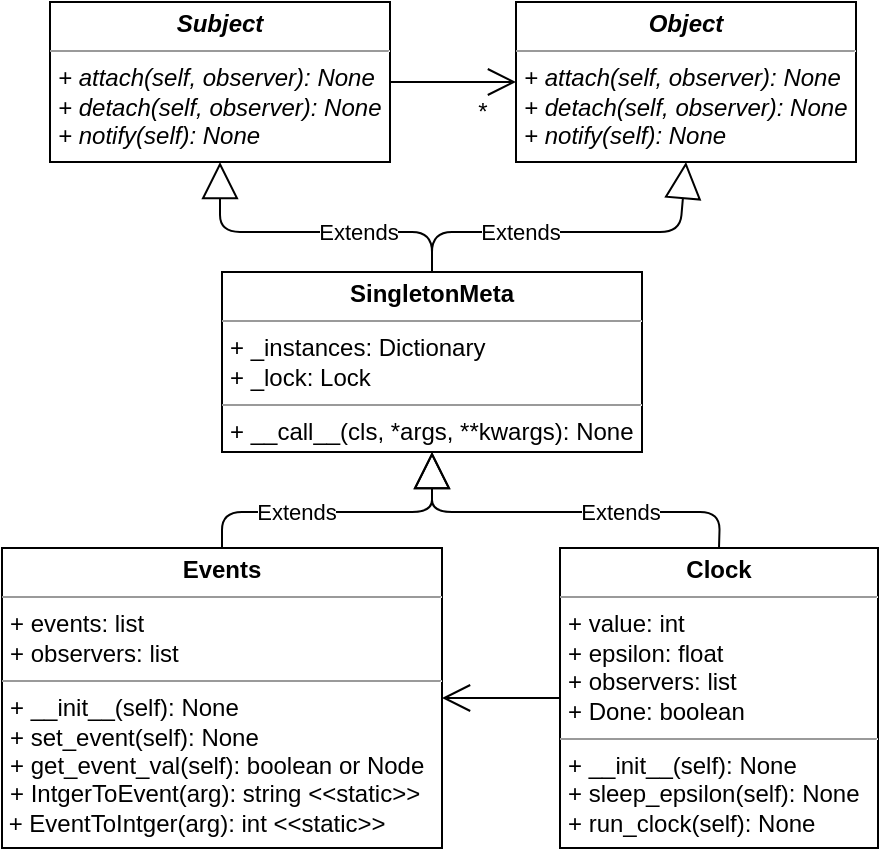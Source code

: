 <mxfile version="15.7.0" type="github" pages="6">
  <diagram id="K_swEukJsjAwK3omEHu7" name="Clock - Event">
    <mxGraphModel dx="782" dy="436" grid="1" gridSize="10" guides="1" tooltips="1" connect="1" arrows="1" fold="1" page="1" pageScale="1" pageWidth="827" pageHeight="1169" math="0" shadow="0">
      <root>
        <mxCell id="0" />
        <mxCell id="1" parent="0" />
        <mxCell id="Hj72ASE7NcC1V6fNZzQE-5" value="&lt;p style=&quot;margin: 0px ; margin-top: 4px ; text-align: center&quot;&gt;&lt;b&gt;&lt;i&gt;Subject&lt;/i&gt;&lt;/b&gt;&lt;/p&gt;&lt;hr size=&quot;1&quot;&gt;&lt;p style=&quot;margin: 0px ; margin-left: 4px&quot;&gt;&lt;/p&gt;&lt;p style=&quot;margin: 0px ; margin-left: 4px&quot;&gt;&lt;i&gt;+ attach(self, observer): None&lt;/i&gt;&lt;/p&gt;&lt;p style=&quot;margin: 0px ; margin-left: 4px&quot;&gt;&lt;i&gt;+ detach(self, observer): None&lt;/i&gt;&lt;i&gt;&lt;br&gt;&lt;/i&gt;&lt;/p&gt;&lt;p style=&quot;margin: 0px ; margin-left: 4px&quot;&gt;&lt;i&gt;+ notify(self): None&lt;/i&gt;&lt;i&gt;&lt;br&gt;&lt;/i&gt;&lt;/p&gt;" style="verticalAlign=top;align=left;overflow=fill;fontSize=12;fontFamily=Helvetica;html=1;" parent="1" vertex="1">
          <mxGeometry x="224" y="120" width="170" height="80" as="geometry" />
        </mxCell>
        <mxCell id="Hj72ASE7NcC1V6fNZzQE-6" value="&lt;p style=&quot;margin: 0px ; margin-top: 4px ; text-align: center&quot;&gt;&lt;b&gt;&lt;i&gt;Object&lt;/i&gt;&lt;/b&gt;&lt;/p&gt;&lt;hr size=&quot;1&quot;&gt;&lt;p style=&quot;margin: 0px ; margin-left: 4px&quot;&gt;&lt;/p&gt;&lt;p style=&quot;margin: 0px ; margin-left: 4px&quot;&gt;&lt;i&gt;+ attach(self, observer): None&lt;/i&gt;&lt;/p&gt;&lt;p style=&quot;margin: 0px ; margin-left: 4px&quot;&gt;&lt;i&gt;+ detach(self, observer): None&lt;/i&gt;&lt;i&gt;&lt;br&gt;&lt;/i&gt;&lt;/p&gt;&lt;p style=&quot;margin: 0px ; margin-left: 4px&quot;&gt;&lt;i&gt;+ notify(self): None&lt;/i&gt;&lt;i&gt;&lt;br&gt;&lt;/i&gt;&lt;/p&gt;" style="verticalAlign=top;align=left;overflow=fill;fontSize=12;fontFamily=Helvetica;html=1;" parent="1" vertex="1">
          <mxGeometry x="457" y="120" width="170" height="80" as="geometry" />
        </mxCell>
        <mxCell id="Hj72ASE7NcC1V6fNZzQE-7" value="&lt;p style=&quot;margin: 0px ; margin-top: 4px ; text-align: center&quot;&gt;&lt;b&gt;SingletonMeta&lt;/b&gt;&lt;/p&gt;&lt;hr size=&quot;1&quot;&gt;&lt;p style=&quot;margin: 0px ; margin-left: 4px&quot;&gt;+ _instances: Dictionary&lt;/p&gt;&lt;p style=&quot;margin: 0px ; margin-left: 4px&quot;&gt;+ _lock: Lock&lt;/p&gt;&lt;hr size=&quot;1&quot;&gt;&lt;p style=&quot;margin: 0px ; margin-left: 4px&quot;&gt;+ __call__(cls, *args, **kwargs): None&lt;/p&gt;" style="verticalAlign=top;align=left;overflow=fill;fontSize=12;fontFamily=Helvetica;html=1;" parent="1" vertex="1">
          <mxGeometry x="310" y="255" width="210" height="90" as="geometry" />
        </mxCell>
        <mxCell id="Hj72ASE7NcC1V6fNZzQE-8" value="Extends" style="endArrow=block;endSize=16;endFill=0;html=1;exitX=0.5;exitY=0;exitDx=0;exitDy=0;entryX=0.5;entryY=1;entryDx=0;entryDy=0;" parent="1" source="Hj72ASE7NcC1V6fNZzQE-7" target="Hj72ASE7NcC1V6fNZzQE-6" edge="1">
          <mxGeometry x="-0.29" width="160" relative="1" as="geometry">
            <mxPoint x="520" y="225" as="sourcePoint" />
            <mxPoint x="680" y="225" as="targetPoint" />
            <Array as="points">
              <mxPoint x="415" y="235" />
              <mxPoint x="539" y="235" />
            </Array>
            <mxPoint as="offset" />
          </mxGeometry>
        </mxCell>
        <mxCell id="Hj72ASE7NcC1V6fNZzQE-9" value="Extends" style="endArrow=block;endSize=16;endFill=0;html=1;exitX=0.5;exitY=0;exitDx=0;exitDy=0;entryX=0.5;entryY=1;entryDx=0;entryDy=0;" parent="1" source="Hj72ASE7NcC1V6fNZzQE-7" target="Hj72ASE7NcC1V6fNZzQE-5" edge="1">
          <mxGeometry x="-0.29" width="160" relative="1" as="geometry">
            <mxPoint x="425" y="265" as="sourcePoint" />
            <mxPoint x="525" y="210" as="targetPoint" />
            <Array as="points">
              <mxPoint x="415" y="235" />
              <mxPoint x="309" y="235" />
            </Array>
            <mxPoint as="offset" />
          </mxGeometry>
        </mxCell>
        <mxCell id="Hj72ASE7NcC1V6fNZzQE-10" value="&lt;p style=&quot;margin: 0px ; margin-top: 4px ; text-align: center&quot;&gt;&lt;b&gt;Clock&lt;/b&gt;&lt;/p&gt;&lt;hr size=&quot;1&quot;&gt;&lt;p style=&quot;margin: 0px ; margin-left: 4px&quot;&gt;+ value: int&lt;/p&gt;&lt;p style=&quot;margin: 0px ; margin-left: 4px&quot;&gt;+ epsilon: float&lt;/p&gt;&lt;p style=&quot;margin: 0px ; margin-left: 4px&quot;&gt;+ observers: list&lt;/p&gt;&lt;p style=&quot;margin: 0px ; margin-left: 4px&quot;&gt;+ Done: boolean&lt;/p&gt;&lt;hr size=&quot;1&quot;&gt;&lt;p style=&quot;margin: 0px ; margin-left: 4px&quot;&gt;+ __init__(self): None&lt;/p&gt;&lt;p style=&quot;margin: 0px ; margin-left: 4px&quot;&gt;+ sleep_epsilon(self): None&lt;/p&gt;&lt;p style=&quot;margin: 0px ; margin-left: 4px&quot;&gt;+ run_clock(self): None&lt;/p&gt;" style="verticalAlign=top;align=left;overflow=fill;fontSize=12;fontFamily=Helvetica;html=1;" parent="1" vertex="1">
          <mxGeometry x="479" y="393" width="159" height="150" as="geometry" />
        </mxCell>
        <mxCell id="Hj72ASE7NcC1V6fNZzQE-11" value="&lt;p style=&quot;margin: 0px ; margin-top: 4px ; text-align: center&quot;&gt;&lt;b&gt;Events&lt;/b&gt;&lt;/p&gt;&lt;hr size=&quot;1&quot;&gt;&lt;p style=&quot;margin: 0px ; margin-left: 4px&quot;&gt;+ events: list&lt;/p&gt;&lt;p style=&quot;margin: 0px ; margin-left: 4px&quot;&gt;+ observers: list&lt;/p&gt;&lt;hr size=&quot;1&quot;&gt;&lt;p style=&quot;margin: 0px ; margin-left: 4px&quot;&gt;+ __init__(self): None&lt;/p&gt;&lt;p style=&quot;margin: 0px ; margin-left: 4px&quot;&gt;+ set_event(self): None&lt;/p&gt;&lt;p style=&quot;margin: 0px ; margin-left: 4px&quot;&gt;+ get_event_val(self): boolean or Node&lt;/p&gt;&lt;p style=&quot;margin: 0px ; margin-left: 4px&quot;&gt;+ IntgerToEvent(arg): string &amp;lt;&amp;lt;static&amp;gt;&amp;gt;&lt;/p&gt;&amp;nbsp;+ Event&lt;span&gt;ToIntger&lt;/span&gt;&lt;span&gt;(arg): int &amp;lt;&amp;lt;static&amp;gt;&amp;gt;&lt;/span&gt;" style="verticalAlign=top;align=left;overflow=fill;fontSize=12;fontFamily=Helvetica;html=1;" parent="1" vertex="1">
          <mxGeometry x="200" y="393" width="220" height="150" as="geometry" />
        </mxCell>
        <mxCell id="Hj72ASE7NcC1V6fNZzQE-12" value="Extends" style="endArrow=block;endSize=16;endFill=0;html=1;exitX=0.5;exitY=0;exitDx=0;exitDy=0;entryX=0.5;entryY=1;entryDx=0;entryDy=0;" parent="1" source="Hj72ASE7NcC1V6fNZzQE-11" target="Hj72ASE7NcC1V6fNZzQE-7" edge="1">
          <mxGeometry x="-0.29" width="160" relative="1" as="geometry">
            <mxPoint x="425" y="265" as="sourcePoint" />
            <mxPoint x="319" y="210" as="targetPoint" />
            <Array as="points">
              <mxPoint x="310" y="375" />
              <mxPoint x="415" y="375" />
            </Array>
            <mxPoint as="offset" />
          </mxGeometry>
        </mxCell>
        <mxCell id="Hj72ASE7NcC1V6fNZzQE-13" value="Extends" style="endArrow=block;endSize=16;endFill=0;html=1;exitX=0.5;exitY=0;exitDx=0;exitDy=0;" parent="1" source="Hj72ASE7NcC1V6fNZzQE-10" edge="1">
          <mxGeometry x="-0.29" width="160" relative="1" as="geometry">
            <mxPoint x="315" y="403" as="sourcePoint" />
            <mxPoint x="415" y="345" as="targetPoint" />
            <Array as="points">
              <mxPoint x="559" y="375" />
              <mxPoint x="415" y="375" />
            </Array>
            <mxPoint as="offset" />
          </mxGeometry>
        </mxCell>
        <mxCell id="Hj72ASE7NcC1V6fNZzQE-14" value="" style="endArrow=open;endFill=1;endSize=12;html=1;exitX=1;exitY=0.5;exitDx=0;exitDy=0;entryX=0;entryY=0.5;entryDx=0;entryDy=0;" parent="1" source="Hj72ASE7NcC1V6fNZzQE-5" target="Hj72ASE7NcC1V6fNZzQE-6" edge="1">
          <mxGeometry width="160" relative="1" as="geometry">
            <mxPoint x="520" y="205" as="sourcePoint" />
            <mxPoint x="440" y="160" as="targetPoint" />
          </mxGeometry>
        </mxCell>
        <mxCell id="Hj72ASE7NcC1V6fNZzQE-15" value="*" style="text;html=1;align=center;verticalAlign=middle;resizable=0;points=[];autosize=1;strokeColor=none;" parent="1" vertex="1">
          <mxGeometry x="430" y="165" width="20" height="20" as="geometry" />
        </mxCell>
        <mxCell id="Hj72ASE7NcC1V6fNZzQE-17" value="" style="endArrow=open;endFill=1;endSize=12;html=1;exitX=0;exitY=0.5;exitDx=0;exitDy=0;entryX=1;entryY=0.5;entryDx=0;entryDy=0;" parent="1" source="Hj72ASE7NcC1V6fNZzQE-10" target="Hj72ASE7NcC1V6fNZzQE-11" edge="1">
          <mxGeometry width="160" relative="1" as="geometry">
            <mxPoint x="404" y="170" as="sourcePoint" />
            <mxPoint x="467" y="170" as="targetPoint" />
          </mxGeometry>
        </mxCell>
      </root>
    </mxGraphModel>
  </diagram>
  <diagram id="lHy47dMtSAU8z_r7q4y6" name="Clock-sim-cont-state">
    <mxGraphModel dx="1422" dy="762" grid="1" gridSize="10" guides="1" tooltips="1" connect="1" arrows="1" fold="1" page="1" pageScale="1" pageWidth="827" pageHeight="1169" math="0" shadow="0">
      <root>
        <mxCell id="OsJ-OFn6tzz7dRw8oj8K-0" />
        <mxCell id="OsJ-OFn6tzz7dRw8oj8K-1" parent="OsJ-OFn6tzz7dRw8oj8K-0" />
        <mxCell id="OsJ-OFn6tzz7dRw8oj8K-2" value="&lt;p style=&quot;margin: 0px ; margin-top: 4px ; text-align: center&quot;&gt;&lt;b&gt;&lt;i&gt;Subject&lt;/i&gt;&lt;/b&gt;&lt;/p&gt;&lt;hr size=&quot;1&quot;&gt;&lt;p style=&quot;margin: 0px ; margin-left: 4px&quot;&gt;&lt;/p&gt;&lt;p style=&quot;margin: 0px ; margin-left: 4px&quot;&gt;&lt;i&gt;+ attach(self, observer): None&lt;/i&gt;&lt;/p&gt;&lt;p style=&quot;margin: 0px ; margin-left: 4px&quot;&gt;&lt;i&gt;+ detach(self, observer): None&lt;/i&gt;&lt;i&gt;&lt;br&gt;&lt;/i&gt;&lt;/p&gt;&lt;p style=&quot;margin: 0px ; margin-left: 4px&quot;&gt;&lt;i&gt;+ notify(self): None&lt;/i&gt;&lt;i&gt;&lt;br&gt;&lt;/i&gt;&lt;/p&gt;" style="verticalAlign=top;align=left;overflow=fill;fontSize=12;fontFamily=Helvetica;html=1;" parent="OsJ-OFn6tzz7dRw8oj8K-1" vertex="1">
          <mxGeometry x="40" y="40" width="170" height="80" as="geometry" />
        </mxCell>
        <mxCell id="OsJ-OFn6tzz7dRw8oj8K-3" value="&lt;p style=&quot;margin: 0px ; margin-top: 4px ; text-align: center&quot;&gt;&lt;b&gt;&lt;i&gt;Object&lt;/i&gt;&lt;/b&gt;&lt;/p&gt;&lt;hr size=&quot;1&quot;&gt;&lt;p style=&quot;margin: 0px ; margin-left: 4px&quot;&gt;&lt;/p&gt;&lt;p style=&quot;margin: 0px ; margin-left: 4px&quot;&gt;&lt;i&gt;+ attach(self, observer): None&lt;/i&gt;&lt;/p&gt;&lt;p style=&quot;margin: 0px ; margin-left: 4px&quot;&gt;&lt;i&gt;+ detach(self, observer): None&lt;/i&gt;&lt;i&gt;&lt;br&gt;&lt;/i&gt;&lt;/p&gt;&lt;p style=&quot;margin: 0px ; margin-left: 4px&quot;&gt;&lt;i&gt;+ notify(self): None&lt;/i&gt;&lt;i&gt;&lt;br&gt;&lt;/i&gt;&lt;/p&gt;" style="verticalAlign=top;align=left;overflow=fill;fontSize=12;fontFamily=Helvetica;html=1;" parent="OsJ-OFn6tzz7dRw8oj8K-1" vertex="1">
          <mxGeometry x="455" y="40" width="170" height="80" as="geometry" />
        </mxCell>
        <mxCell id="OsJ-OFn6tzz7dRw8oj8K-4" value="&lt;p style=&quot;margin: 0px ; margin-top: 4px ; text-align: center&quot;&gt;&lt;b&gt;SingletonMeta&lt;/b&gt;&lt;/p&gt;&lt;hr size=&quot;1&quot;&gt;&lt;p style=&quot;margin: 0px ; margin-left: 4px&quot;&gt;+ _instances: Dictionary&lt;/p&gt;&lt;p style=&quot;margin: 0px ; margin-left: 4px&quot;&gt;+ _lock: Lock&lt;/p&gt;&lt;hr size=&quot;1&quot;&gt;&lt;p style=&quot;margin: 0px ; margin-left: 4px&quot;&gt;+ __call__(cls, *args, **kwargs): None&lt;/p&gt;" style="verticalAlign=top;align=left;overflow=fill;fontSize=12;fontFamily=Helvetica;html=1;" parent="OsJ-OFn6tzz7dRw8oj8K-1" vertex="1">
          <mxGeometry x="40" y="180" width="210" height="90" as="geometry" />
        </mxCell>
        <mxCell id="OsJ-OFn6tzz7dRw8oj8K-5" value="Extends" style="endArrow=block;endSize=16;endFill=0;html=1;exitX=0.5;exitY=0;exitDx=0;exitDy=0;entryX=0;entryY=1;entryDx=0;entryDy=0;" parent="OsJ-OFn6tzz7dRw8oj8K-1" source="OsJ-OFn6tzz7dRw8oj8K-4" target="OsJ-OFn6tzz7dRw8oj8K-3" edge="1">
          <mxGeometry x="-0.29" width="160" relative="1" as="geometry">
            <mxPoint x="336" y="145" as="sourcePoint" />
            <mxPoint x="496" y="145" as="targetPoint" />
            <Array as="points">
              <mxPoint x="145" y="155" />
              <mxPoint x="455" y="155" />
            </Array>
            <mxPoint as="offset" />
          </mxGeometry>
        </mxCell>
        <mxCell id="OsJ-OFn6tzz7dRw8oj8K-6" value="Extends" style="endArrow=block;endSize=16;endFill=0;html=1;exitX=0.5;exitY=0;exitDx=0;exitDy=0;entryX=0.5;entryY=1;entryDx=0;entryDy=0;" parent="OsJ-OFn6tzz7dRw8oj8K-1" source="OsJ-OFn6tzz7dRw8oj8K-4" target="OsJ-OFn6tzz7dRw8oj8K-2" edge="1">
          <mxGeometry x="-0.29" width="160" relative="1" as="geometry">
            <mxPoint x="241" y="185" as="sourcePoint" />
            <mxPoint x="341" y="130" as="targetPoint" />
            <Array as="points">
              <mxPoint x="145" y="155" />
              <mxPoint x="125" y="155" />
            </Array>
            <mxPoint as="offset" />
          </mxGeometry>
        </mxCell>
        <mxCell id="OsJ-OFn6tzz7dRw8oj8K-7" value="&lt;p style=&quot;margin: 0px ; margin-top: 4px ; text-align: center&quot;&gt;&lt;b&gt;Clock&lt;/b&gt;&lt;/p&gt;&lt;hr size=&quot;1&quot;&gt;&lt;p style=&quot;margin: 0px ; margin-left: 4px&quot;&gt;+ value: int&lt;/p&gt;&lt;p style=&quot;margin: 0px ; margin-left: 4px&quot;&gt;+ epsilon: float&lt;/p&gt;&lt;p style=&quot;margin: 0px ; margin-left: 4px&quot;&gt;+ observers: list&lt;/p&gt;&lt;p style=&quot;margin: 0px ; margin-left: 4px&quot;&gt;+ Done: boolean&lt;/p&gt;&lt;hr size=&quot;1&quot;&gt;&lt;p style=&quot;margin: 0px ; margin-left: 4px&quot;&gt;+ __init__(self): None&lt;/p&gt;&lt;p style=&quot;margin: 0px ; margin-left: 4px&quot;&gt;+ sleep_epsilon(self): None&lt;/p&gt;&lt;p style=&quot;margin: 0px ; margin-left: 4px&quot;&gt;+ run_clock(self): None&lt;/p&gt;" style="verticalAlign=top;align=left;overflow=fill;fontSize=12;fontFamily=Helvetica;html=1;" parent="OsJ-OFn6tzz7dRw8oj8K-1" vertex="1">
          <mxGeometry x="65.5" y="350" width="159" height="150" as="geometry" />
        </mxCell>
        <mxCell id="OsJ-OFn6tzz7dRw8oj8K-9" value="Extends" style="endArrow=block;endSize=16;endFill=0;html=1;exitX=0.5;exitY=0;exitDx=0;exitDy=0;" parent="OsJ-OFn6tzz7dRw8oj8K-1" source="OsJ-OFn6tzz7dRw8oj8K-7" edge="1">
          <mxGeometry x="-0.29" width="160" relative="1" as="geometry">
            <mxPoint x="45" y="328" as="sourcePoint" />
            <mxPoint x="145" y="270" as="targetPoint" />
            <Array as="points">
              <mxPoint x="145" y="300" />
            </Array>
            <mxPoint as="offset" />
          </mxGeometry>
        </mxCell>
        <mxCell id="OsJ-OFn6tzz7dRw8oj8K-10" value="" style="endArrow=open;endFill=1;endSize=12;html=1;exitX=1;exitY=0.5;exitDx=0;exitDy=0;entryX=0;entryY=0.5;entryDx=0;entryDy=0;" parent="OsJ-OFn6tzz7dRw8oj8K-1" source="OsJ-OFn6tzz7dRw8oj8K-2" target="OsJ-OFn6tzz7dRw8oj8K-3" edge="1">
          <mxGeometry width="160" relative="1" as="geometry">
            <mxPoint x="336" y="125" as="sourcePoint" />
            <mxPoint x="256" y="80" as="targetPoint" />
          </mxGeometry>
        </mxCell>
        <mxCell id="OsJ-OFn6tzz7dRw8oj8K-11" value="*" style="text;html=1;align=center;verticalAlign=middle;resizable=0;points=[];autosize=1;strokeColor=none;" parent="OsJ-OFn6tzz7dRw8oj8K-1" vertex="1">
          <mxGeometry x="414" y="85" width="20" height="20" as="geometry" />
        </mxCell>
        <mxCell id="OsJ-OFn6tzz7dRw8oj8K-13" value="&lt;p style=&quot;margin: 0px ; margin-top: 4px ; text-align: center&quot;&gt;&lt;b&gt;Controller&lt;/b&gt;&lt;/p&gt;&lt;hr size=&quot;1&quot;&gt;&lt;p style=&quot;margin: 0px ; margin-left: 4px&quot;&gt;+ stn_graph: Graph&lt;/p&gt;&lt;p style=&quot;margin: 0px ; margin-left: 4px&quot;&gt;+ config: config_file&lt;/p&gt;&lt;p style=&quot;margin: 0px ; margin-left: 4px&quot;&gt;+ heap: list&lt;/p&gt;&lt;p style=&quot;margin: 0px ; margin-left: 4px&quot;&gt;+ curr_node: hy_Node&lt;/p&gt;&lt;p style=&quot;margin: 0px ; margin-left: 4px&quot;&gt;+ observers: list&lt;br&gt;&lt;/p&gt;&lt;p style=&quot;margin: 0px ; margin-left: 4px&quot;&gt;&lt;br&gt;&lt;/p&gt;&lt;hr size=&quot;1&quot;&gt;&lt;p style=&quot;margin: 0px 0px 0px 4px&quot;&gt;+ __init__(self): None&lt;br&gt;&lt;/p&gt;&lt;p style=&quot;margin: 0px 0px 0px 4px&quot;&gt;+ SetNodeRunTime(self, skew): None&lt;/p&gt;&lt;p style=&quot;margin: 0px 0px 0px 4px&quot;&gt;+ update(self, subject): None&lt;/p&gt;" style="verticalAlign=top;align=left;overflow=fill;fontSize=12;fontFamily=Helvetica;html=1;" parent="OsJ-OFn6tzz7dRw8oj8K-1" vertex="1">
          <mxGeometry x="620" y="320" width="207" height="180" as="geometry" />
        </mxCell>
        <mxCell id="OsJ-OFn6tzz7dRw8oj8K-14" value="&lt;p style=&quot;margin: 0px ; margin-top: 4px ; text-align: center&quot;&gt;&lt;b&gt;Simulator&lt;/b&gt;&lt;/p&gt;&lt;hr size=&quot;1&quot;&gt;&lt;p style=&quot;margin: 0px ; margin-left: 4px&quot;&gt;+ field: Type&lt;/p&gt;&lt;hr size=&quot;1&quot;&gt;&lt;p style=&quot;margin: 0px 0px 0px 4px&quot;&gt;+ __init__(self): None&lt;br&gt;&lt;/p&gt;&lt;p style=&quot;margin: 0px 0px 0px 4px&quot;&gt;+ update(self, subject): None&lt;/p&gt;" style="verticalAlign=top;align=left;overflow=fill;fontSize=12;fontFamily=Helvetica;html=1;" parent="OsJ-OFn6tzz7dRw8oj8K-1" vertex="1">
          <mxGeometry x="453" y="320" width="160" height="90" as="geometry" />
        </mxCell>
        <mxCell id="OsJ-OFn6tzz7dRw8oj8K-15" value="&lt;p style=&quot;margin: 0px ; margin-top: 4px ; text-align: center&quot;&gt;&lt;b&gt;State&lt;/b&gt;&lt;/p&gt;&lt;hr size=&quot;1&quot;&gt;&lt;p style=&quot;margin: 0px ; margin-left: 4px&quot;&gt;+ heap: list&lt;/p&gt;&lt;p style=&quot;margin: 0px ; margin-left: 4px&quot;&gt;+ finished_node: hy_Node&amp;nbsp;&lt;/p&gt;&lt;hr size=&quot;1&quot;&gt;&lt;p style=&quot;margin: 0px ; margin-left: 4px&quot;&gt;+ __init__(self): None&lt;br&gt;&lt;/p&gt;&lt;p style=&quot;margin: 0px ; margin-left: 4px&quot;&gt;+ update(self, subject): None&lt;/p&gt;" style="verticalAlign=top;align=left;overflow=fill;fontSize=12;fontFamily=Helvetica;html=1;" parent="OsJ-OFn6tzz7dRw8oj8K-1" vertex="1">
          <mxGeometry x="263" y="320" width="160" height="100" as="geometry" />
        </mxCell>
        <mxCell id="gPy8BwzdPukFoB9yB9sR-0" value="Extends" style="endArrow=block;endSize=16;endFill=0;html=1;entryX=0.5;entryY=1;entryDx=0;entryDy=0;" parent="OsJ-OFn6tzz7dRw8oj8K-1" target="OsJ-OFn6tzz7dRw8oj8K-3" edge="1">
          <mxGeometry x="-0.48" width="160" relative="1" as="geometry">
            <mxPoint x="540" y="320" as="sourcePoint" />
            <mxPoint x="490" y="260" as="targetPoint" />
            <Array as="points">
              <mxPoint x="540" y="240" />
            </Array>
            <mxPoint as="offset" />
          </mxGeometry>
        </mxCell>
        <mxCell id="gPy8BwzdPukFoB9yB9sR-1" value="Extends" style="endArrow=block;endSize=16;endFill=0;html=1;entryX=0.5;entryY=1;entryDx=0;entryDy=0;exitX=0.5;exitY=0;exitDx=0;exitDy=0;" parent="OsJ-OFn6tzz7dRw8oj8K-1" source="OsJ-OFn6tzz7dRw8oj8K-13" edge="1">
          <mxGeometry width="160" relative="1" as="geometry">
            <mxPoint x="540.28" y="323.7" as="sourcePoint" />
            <mxPoint x="540" y="121" as="targetPoint" />
            <Array as="points">
              <mxPoint x="724" y="241" />
              <mxPoint x="540" y="241" />
            </Array>
          </mxGeometry>
        </mxCell>
        <mxCell id="gPy8BwzdPukFoB9yB9sR-2" value="Extends" style="endArrow=block;endSize=16;endFill=0;html=1;entryX=0.5;entryY=1;entryDx=0;entryDy=0;" parent="OsJ-OFn6tzz7dRw8oj8K-1" edge="1">
          <mxGeometry x="-0.48" width="160" relative="1" as="geometry">
            <mxPoint x="350" y="320" as="sourcePoint" />
            <mxPoint x="540" y="121" as="targetPoint" />
            <Array as="points">
              <mxPoint x="350" y="241" />
              <mxPoint x="540" y="241" />
            </Array>
            <mxPoint as="offset" />
          </mxGeometry>
        </mxCell>
        <mxCell id="gPy8BwzdPukFoB9yB9sR-6" value="" style="endArrow=open;endFill=1;endSize=12;html=1;exitX=0;exitY=1;exitDx=0;exitDy=0;entryX=1;entryY=0.75;entryDx=0;entryDy=0;" parent="OsJ-OFn6tzz7dRw8oj8K-1" source="OsJ-OFn6tzz7dRw8oj8K-14" target="OsJ-OFn6tzz7dRw8oj8K-7" edge="1">
          <mxGeometry width="160" relative="1" as="geometry">
            <mxPoint x="330" y="360" as="sourcePoint" />
            <mxPoint x="490" y="360" as="targetPoint" />
            <Array as="points">
              <mxPoint x="453" y="463" />
            </Array>
          </mxGeometry>
        </mxCell>
        <mxCell id="2-uDreZIkK2m3_WDozEx-0" value="" style="endArrow=open;endFill=1;endSize=12;html=1;exitX=0;exitY=1;exitDx=0;exitDy=0;entryX=0.984;entryY=0.46;entryDx=0;entryDy=0;entryPerimeter=0;" parent="OsJ-OFn6tzz7dRw8oj8K-1" source="OsJ-OFn6tzz7dRw8oj8K-15" target="OsJ-OFn6tzz7dRw8oj8K-7" edge="1">
          <mxGeometry width="160" relative="1" as="geometry">
            <mxPoint x="330" y="390" as="sourcePoint" />
            <mxPoint x="490" y="390" as="targetPoint" />
          </mxGeometry>
        </mxCell>
        <mxCell id="2-uDreZIkK2m3_WDozEx-1" value="" style="endArrow=open;endFill=1;endSize=12;html=1;exitX=0;exitY=1;exitDx=0;exitDy=0;entryX=1;entryY=1;entryDx=0;entryDy=0;" parent="OsJ-OFn6tzz7dRw8oj8K-1" source="OsJ-OFn6tzz7dRw8oj8K-13" target="OsJ-OFn6tzz7dRw8oj8K-7" edge="1">
          <mxGeometry width="160" relative="1" as="geometry">
            <mxPoint x="330" y="390" as="sourcePoint" />
            <mxPoint x="490" y="390" as="targetPoint" />
          </mxGeometry>
        </mxCell>
      </root>
    </mxGraphModel>
  </diagram>
  <diagram id="1qxEvWifhf78K-OteN9u" name="Controller - Interrupt">
    <mxGraphModel dx="1422" dy="762" grid="1" gridSize="10" guides="1" tooltips="1" connect="1" arrows="1" fold="1" page="1" pageScale="1" pageWidth="827" pageHeight="1169" math="0" shadow="0">
      <root>
        <mxCell id="Vr8NxhxPtWEiRM1rBVhR-0" />
        <mxCell id="Vr8NxhxPtWEiRM1rBVhR-1" parent="Vr8NxhxPtWEiRM1rBVhR-0" />
        <mxCell id="uQ0rgePmNMFStqGCxkT9-0" value="&lt;p style=&quot;margin: 0px ; margin-top: 4px ; text-align: center&quot;&gt;&lt;b&gt;Controller&lt;/b&gt;&lt;/p&gt;&lt;hr size=&quot;1&quot;&gt;&lt;p style=&quot;margin: 0px 0px 0px 4px&quot;&gt;+ stn_graph: Graph&lt;/p&gt;&lt;p style=&quot;margin: 0px 0px 0px 4px&quot;&gt;+ config: config_file&lt;/p&gt;&lt;p style=&quot;margin: 0px 0px 0px 4px&quot;&gt;+ heap: list&lt;/p&gt;&lt;p style=&quot;margin: 0px 0px 0px 4px&quot;&gt;+ curr_node: hy_Node&lt;/p&gt;&lt;p style=&quot;margin: 0px 0px 0px 4px&quot;&gt;+ observers: list&lt;/p&gt;&lt;hr size=&quot;1&quot;&gt;&lt;p style=&quot;margin: 0px 0px 0px 4px&quot;&gt;+ __init__(self): None&lt;br&gt;&lt;/p&gt;&lt;p style=&quot;margin: 0px 0px 0px 4px&quot;&gt;+ SetNodeRunTime(self, skew): None&lt;/p&gt;&lt;p style=&quot;margin: 0px 0px 0px 4px&quot;&gt;+ update(self, subject): None&lt;/p&gt;" style="verticalAlign=top;align=left;overflow=fill;fontSize=12;fontFamily=Helvetica;html=1;" parent="Vr8NxhxPtWEiRM1rBVhR-1" vertex="1">
          <mxGeometry x="45" y="390" width="215" height="160" as="geometry" />
        </mxCell>
        <mxCell id="0OtexTiT66HJJ8eRvsj0-0" value="&lt;p style=&quot;margin: 0px ; margin-top: 4px ; text-align: center&quot;&gt;&lt;b&gt;&lt;i&gt;Subject&lt;/i&gt;&lt;/b&gt;&lt;/p&gt;&lt;hr size=&quot;1&quot;&gt;&lt;p style=&quot;margin: 0px ; margin-left: 4px&quot;&gt;&lt;/p&gt;&lt;p style=&quot;margin: 0px ; margin-left: 4px&quot;&gt;&lt;i&gt;+ attach(self, observer): None&lt;/i&gt;&lt;/p&gt;&lt;p style=&quot;margin: 0px ; margin-left: 4px&quot;&gt;&lt;i&gt;+ detach(self, observer): None&lt;/i&gt;&lt;i&gt;&lt;br&gt;&lt;/i&gt;&lt;/p&gt;&lt;p style=&quot;margin: 0px ; margin-left: 4px&quot;&gt;&lt;i&gt;+ notify(self): None&lt;/i&gt;&lt;i&gt;&lt;br&gt;&lt;/i&gt;&lt;/p&gt;" style="verticalAlign=top;align=left;overflow=fill;fontSize=12;fontFamily=Helvetica;html=1;" parent="Vr8NxhxPtWEiRM1rBVhR-1" vertex="1">
          <mxGeometry x="40" y="230" width="170" height="80" as="geometry" />
        </mxCell>
        <mxCell id="pknwTx1fkkb6FOjqUyQJ-0" value="&lt;p style=&quot;margin: 0px ; margin-top: 4px ; text-align: center&quot;&gt;&lt;b&gt;&lt;i&gt;Object&lt;/i&gt;&lt;/b&gt;&lt;/p&gt;&lt;hr size=&quot;1&quot;&gt;&lt;p style=&quot;margin: 0px ; margin-left: 4px&quot;&gt;&lt;/p&gt;&lt;p style=&quot;margin: 0px ; margin-left: 4px&quot;&gt;&lt;i&gt;+ attach(self, observer): None&lt;/i&gt;&lt;/p&gt;&lt;p style=&quot;margin: 0px ; margin-left: 4px&quot;&gt;&lt;i&gt;+ detach(self, observer): None&lt;/i&gt;&lt;i&gt;&lt;br&gt;&lt;/i&gt;&lt;/p&gt;&lt;p style=&quot;margin: 0px ; margin-left: 4px&quot;&gt;&lt;i&gt;+ notify(self): None&lt;/i&gt;&lt;i&gt;&lt;br&gt;&lt;/i&gt;&lt;/p&gt;" style="verticalAlign=top;align=left;overflow=fill;fontSize=12;fontFamily=Helvetica;html=1;" parent="Vr8NxhxPtWEiRM1rBVhR-1" vertex="1">
          <mxGeometry x="400" y="230" width="170" height="80" as="geometry" />
        </mxCell>
        <mxCell id="pknwTx1fkkb6FOjqUyQJ-1" value="&lt;p style=&quot;margin: 0px ; margin-top: 4px ; text-align: center&quot;&gt;&lt;b&gt;Interrupt&lt;/b&gt;&lt;/p&gt;&lt;hr size=&quot;1&quot;&gt;&lt;p style=&quot;margin: 0px ; margin-left: 4px&quot;&gt;+ action_count: int&lt;/p&gt;&lt;p style=&quot;margin: 0px ; margin-left: 4px&quot;&gt;+ duration: float&lt;/p&gt;&lt;hr size=&quot;1&quot;&gt;&lt;p style=&quot;margin: 0px ; margin-left: 4px&quot;&gt;+ update(self, subject): None&lt;/p&gt;&lt;p style=&quot;margin: 0px ; margin-left: 4px&quot;&gt;+ shuffle(self): None&lt;/p&gt;" style="verticalAlign=top;align=left;overflow=fill;fontSize=12;fontFamily=Helvetica;html=1;" parent="Vr8NxhxPtWEiRM1rBVhR-1" vertex="1">
          <mxGeometry x="409" y="390" width="160" height="110" as="geometry" />
        </mxCell>
        <mxCell id="JIHQ7J97lS70eMPpZAgw-0" value="" style="endArrow=open;endFill=1;endSize=12;html=1;exitX=1;exitY=0.5;exitDx=0;exitDy=0;entryX=0;entryY=0.5;entryDx=0;entryDy=0;" parent="Vr8NxhxPtWEiRM1rBVhR-1" source="0OtexTiT66HJJ8eRvsj0-0" target="pknwTx1fkkb6FOjqUyQJ-0" edge="1">
          <mxGeometry width="160" relative="1" as="geometry">
            <mxPoint x="290" y="580" as="sourcePoint" />
            <mxPoint x="450" y="580" as="targetPoint" />
          </mxGeometry>
        </mxCell>
        <mxCell id="RlRpK0lSdsdL4-ZUj0x3-0" value="*" style="text;html=1;align=center;verticalAlign=middle;resizable=0;points=[];autosize=1;strokeColor=none;" parent="Vr8NxhxPtWEiRM1rBVhR-1" vertex="1">
          <mxGeometry x="364" y="280" width="20" height="20" as="geometry" />
        </mxCell>
        <mxCell id="Oond1WBT-9b7BXtX2iKc-0" value="Extends" style="endArrow=block;endSize=16;endFill=0;html=1;exitX=0.377;exitY=-0.016;exitDx=0;exitDy=0;entryX=0.5;entryY=1;entryDx=0;entryDy=0;exitPerimeter=0;" parent="Vr8NxhxPtWEiRM1rBVhR-1" source="uQ0rgePmNMFStqGCxkT9-0" target="0OtexTiT66HJJ8eRvsj0-0" edge="1">
          <mxGeometry x="-0.037" y="6" width="160" relative="1" as="geometry">
            <mxPoint x="290" y="580" as="sourcePoint" />
            <mxPoint x="450" y="580" as="targetPoint" />
            <mxPoint as="offset" />
          </mxGeometry>
        </mxCell>
        <mxCell id="Oond1WBT-9b7BXtX2iKc-2" value="Extends" style="endArrow=block;endSize=16;endFill=0;html=1;exitX=0.5;exitY=0;exitDx=0;exitDy=0;" parent="Vr8NxhxPtWEiRM1rBVhR-1" source="pknwTx1fkkb6FOjqUyQJ-1" edge="1">
          <mxGeometry width="160" relative="1" as="geometry">
            <mxPoint x="290" y="580" as="sourcePoint" />
            <mxPoint x="490" y="310" as="targetPoint" />
          </mxGeometry>
        </mxCell>
        <mxCell id="KzKGKfliMjPW-o-aRsOP-0" value="" style="endArrow=open;endFill=1;endSize=12;html=1;entryX=1;entryY=0.313;entryDx=0;entryDy=0;entryPerimeter=0;" parent="Vr8NxhxPtWEiRM1rBVhR-1" target="uQ0rgePmNMFStqGCxkT9-0" edge="1">
          <mxGeometry width="160" relative="1" as="geometry">
            <mxPoint x="409" y="440" as="sourcePoint" />
            <mxPoint x="280" y="440" as="targetPoint" />
          </mxGeometry>
        </mxCell>
        <mxCell id="jjleBKYByR4aCGLG3twX-0" value="&lt;p style=&quot;margin: 0px ; margin-top: 4px ; text-align: center&quot;&gt;&lt;b&gt;Clock&lt;/b&gt;&lt;/p&gt;&lt;hr size=&quot;1&quot;&gt;&lt;p style=&quot;margin: 0px ; margin-left: 4px&quot;&gt;+ value: int&lt;/p&gt;&lt;p style=&quot;margin: 0px ; margin-left: 4px&quot;&gt;+ epsilon: float&lt;/p&gt;&lt;p style=&quot;margin: 0px ; margin-left: 4px&quot;&gt;+ observers: list&lt;/p&gt;&lt;p style=&quot;margin: 0px ; margin-left: 4px&quot;&gt;+ Done: boolean&lt;/p&gt;&lt;hr size=&quot;1&quot;&gt;&lt;p style=&quot;margin: 0px ; margin-left: 4px&quot;&gt;+ __init__(self): None&lt;/p&gt;&lt;p style=&quot;margin: 0px ; margin-left: 4px&quot;&gt;+ sleep_epsilon(self): None&lt;/p&gt;&lt;p style=&quot;margin: 0px ; margin-left: 4px&quot;&gt;+ run_clock(self): None&lt;/p&gt;" style="verticalAlign=top;align=left;overflow=fill;fontSize=12;fontFamily=Helvetica;html=1;" parent="Vr8NxhxPtWEiRM1rBVhR-1" vertex="1">
          <mxGeometry x="659" y="20" width="159" height="150" as="geometry" />
        </mxCell>
        <mxCell id="jjleBKYByR4aCGLG3twX-1" value="&lt;p style=&quot;margin: 0px ; margin-top: 4px ; text-align: center&quot;&gt;&lt;b&gt;Events&lt;/b&gt;&lt;/p&gt;&lt;hr size=&quot;1&quot;&gt;&lt;p style=&quot;margin: 0px ; margin-left: 4px&quot;&gt;+ events: list&lt;/p&gt;&lt;p style=&quot;margin: 0px ; margin-left: 4px&quot;&gt;+ observers: list&lt;/p&gt;&lt;hr size=&quot;1&quot;&gt;&lt;p style=&quot;margin: 0px ; margin-left: 4px&quot;&gt;+ __init__(self): None&lt;/p&gt;&lt;p style=&quot;margin: 0px ; margin-left: 4px&quot;&gt;+ set_event(self): None&lt;/p&gt;&lt;p style=&quot;margin: 0px ; margin-left: 4px&quot;&gt;+ get_event_val(self): boolean or Node&lt;/p&gt;&lt;p style=&quot;margin: 0px ; margin-left: 4px&quot;&gt;+ IntgerToEvent(arg): string &amp;lt;&amp;lt;static&amp;gt;&amp;gt;&lt;/p&gt;&amp;nbsp;+ Event&lt;span&gt;ToIntger&lt;/span&gt;&lt;span&gt;(arg): int &amp;lt;&amp;lt;static&amp;gt;&amp;gt;&lt;/span&gt;" style="verticalAlign=top;align=left;overflow=fill;fontSize=12;fontFamily=Helvetica;html=1;" parent="Vr8NxhxPtWEiRM1rBVhR-1" vertex="1">
          <mxGeometry x="430" y="20" width="220" height="150" as="geometry" />
        </mxCell>
        <mxCell id="jjleBKYByR4aCGLG3twX-2" value="" style="endArrow=none;html=1;exitX=1;exitY=0.25;exitDx=0;exitDy=0;entryX=0.5;entryY=1;entryDx=0;entryDy=0;" parent="Vr8NxhxPtWEiRM1rBVhR-1" source="pknwTx1fkkb6FOjqUyQJ-1" target="jjleBKYByR4aCGLG3twX-0" edge="1">
          <mxGeometry width="50" height="50" relative="1" as="geometry">
            <mxPoint x="390" y="220" as="sourcePoint" />
            <mxPoint x="440" y="170" as="targetPoint" />
            <Array as="points">
              <mxPoint x="739" y="418" />
            </Array>
          </mxGeometry>
        </mxCell>
        <mxCell id="jjleBKYByR4aCGLG3twX-3" value="" style="endArrow=none;html=1;exitX=1;exitY=0.25;exitDx=0;exitDy=0;entryX=1;entryY=1;entryDx=0;entryDy=0;" parent="Vr8NxhxPtWEiRM1rBVhR-1" source="pknwTx1fkkb6FOjqUyQJ-1" target="jjleBKYByR4aCGLG3twX-1" edge="1">
          <mxGeometry width="50" height="50" relative="1" as="geometry">
            <mxPoint x="390" y="220" as="sourcePoint" />
            <mxPoint x="440" y="170" as="targetPoint" />
            <Array as="points">
              <mxPoint x="650" y="418" />
            </Array>
          </mxGeometry>
        </mxCell>
      </root>
    </mxGraphModel>
  </diagram>
  <diagram id="EWde5QIop4u6hwX_6LHi" name="Page-4">
    <mxGraphModel dx="1611" dy="1023" grid="0" gridSize="10" guides="1" tooltips="1" connect="1" arrows="1" fold="1" page="0" pageScale="1" pageWidth="827" pageHeight="1169" background="#ffffff" math="0" shadow="0">
      <root>
        <mxCell id="yqTPPFB1YynZvbU2olww-0" />
        <mxCell id="yqTPPFB1YynZvbU2olww-1" parent="yqTPPFB1YynZvbU2olww-0" />
        <mxCell id="yqTPPFB1YynZvbU2olww-28" style="edgeStyle=orthogonalEdgeStyle;rounded=0;orthogonalLoop=1;jettySize=auto;html=1;exitX=1;exitY=0.5;exitDx=0;exitDy=0;entryX=0;entryY=0.5;entryDx=0;entryDy=0;fontSize=14;" parent="yqTPPFB1YynZvbU2olww-1" source="yqTPPFB1YynZvbU2olww-2" target="yqTPPFB1YynZvbU2olww-12" edge="1">
          <mxGeometry relative="1" as="geometry" />
        </mxCell>
        <mxCell id="yqTPPFB1YynZvbU2olww-2" value="&lt;h2&gt;&lt;font data-font-src=&quot;https://fonts.googleapis.com/css?family=calibi&quot; face=&quot;Times New Roman&quot;&gt;&lt;b&gt;Offline&lt;br&gt;&lt;/b&gt;&lt;b&gt;Planner&lt;/b&gt;&lt;/font&gt;&lt;/h2&gt;" style="rounded=1;whiteSpace=wrap;html=1;fillColor=#647687;strokeColor=#314354;fontColor=#ffffff;" parent="yqTPPFB1YynZvbU2olww-1" vertex="1">
          <mxGeometry x="100" y="200" width="150" height="100" as="geometry" />
        </mxCell>
        <mxCell id="yqTPPFB1YynZvbU2olww-25" style="edgeStyle=orthogonalEdgeStyle;rounded=0;orthogonalLoop=1;jettySize=auto;html=1;exitX=1;exitY=0.75;exitDx=0;exitDy=0;entryX=0;entryY=0.75;entryDx=0;entryDy=0;" parent="yqTPPFB1YynZvbU2olww-1" source="yqTPPFB1YynZvbU2olww-3" target="yqTPPFB1YynZvbU2olww-4" edge="1">
          <mxGeometry relative="1" as="geometry" />
        </mxCell>
        <mxCell id="yqTPPFB1YynZvbU2olww-3" value="&lt;font style=&quot;font-size: 18px&quot; face=&quot;Times New Roman&quot;&gt;Controller&lt;/font&gt;" style="rounded=1;whiteSpace=wrap;html=1;fillColor=#dae8fc;strokeColor=#6c8ebf;fontStyle=1" parent="yqTPPFB1YynZvbU2olww-1" vertex="1">
          <mxGeometry x="527.5" y="150" width="132.5" height="85" as="geometry" />
        </mxCell>
        <mxCell id="yqTPPFB1YynZvbU2olww-26" style="edgeStyle=orthogonalEdgeStyle;rounded=0;orthogonalLoop=1;jettySize=auto;html=1;exitX=0;exitY=0.25;exitDx=0;exitDy=0;entryX=1;entryY=0.25;entryDx=0;entryDy=0;" parent="yqTPPFB1YynZvbU2olww-1" source="yqTPPFB1YynZvbU2olww-4" target="yqTPPFB1YynZvbU2olww-3" edge="1">
          <mxGeometry relative="1" as="geometry" />
        </mxCell>
        <mxCell id="yqTPPFB1YynZvbU2olww-4" value="&lt;font face=&quot;Times New Roman&quot; style=&quot;font-size: 18px&quot;&gt;Simulator&lt;/font&gt;" style="rounded=1;whiteSpace=wrap;html=1;fillColor=#f8cecc;strokeColor=#b85450;fontStyle=1" parent="yqTPPFB1YynZvbU2olww-1" vertex="1">
          <mxGeometry x="740" y="150" width="143.5" height="85" as="geometry" />
        </mxCell>
        <mxCell id="yqTPPFB1YynZvbU2olww-5" value="&lt;b&gt;&lt;font style=&quot;font-size: 16px&quot; face=&quot;Times New Roman&quot;&gt;Clock&lt;/font&gt;&lt;/b&gt;" style="rounded=1;whiteSpace=wrap;html=1;fillColor=#f8cecc;strokeColor=#b85450;" parent="yqTPPFB1YynZvbU2olww-1" vertex="1">
          <mxGeometry x="580" y="60" width="120" height="60" as="geometry" />
        </mxCell>
        <mxCell id="yqTPPFB1YynZvbU2olww-6" value="&lt;b&gt;&lt;font style=&quot;font-size: 16px&quot; face=&quot;Times New Roman&quot;&gt;Events&lt;/font&gt;&lt;/b&gt;" style="rounded=1;whiteSpace=wrap;html=1;fillColor=#f8cecc;strokeColor=#b85450;" parent="yqTPPFB1YynZvbU2olww-1" vertex="1">
          <mxGeometry x="720" y="60" width="120" height="60" as="geometry" />
        </mxCell>
        <mxCell id="yqTPPFB1YynZvbU2olww-27" style="edgeStyle=orthogonalEdgeStyle;rounded=0;orthogonalLoop=1;jettySize=auto;html=1;exitX=0.5;exitY=0;exitDx=0;exitDy=0;entryX=0.5;entryY=1;entryDx=0;entryDy=0;" parent="yqTPPFB1YynZvbU2olww-1" source="yqTPPFB1YynZvbU2olww-8" target="yqTPPFB1YynZvbU2olww-4" edge="1">
          <mxGeometry relative="1" as="geometry" />
        </mxCell>
        <mxCell id="yqTPPFB1YynZvbU2olww-8" value="&lt;font face=&quot;Times New Roman&quot; style=&quot;font-size: 16px&quot;&gt;Interrupt&lt;/font&gt;" style="rounded=1;whiteSpace=wrap;html=1;fillColor=#f8cecc;strokeColor=#b85450;fontStyle=1" parent="yqTPPFB1YynZvbU2olww-1" vertex="1">
          <mxGeometry x="751.75" y="280" width="120" height="60" as="geometry" />
        </mxCell>
        <mxCell id="pyUk82wAUdOVqyH5WZwf-2" style="edgeStyle=orthogonalEdgeStyle;rounded=0;orthogonalLoop=1;jettySize=auto;html=1;exitX=0.5;exitY=1;exitDx=0;exitDy=0;entryX=0;entryY=0.75;entryDx=0;entryDy=0;fontFamily=Times New Roman;fontSize=16;fontColor=#000000;" parent="yqTPPFB1YynZvbU2olww-1" source="yqTPPFB1YynZvbU2olww-9" target="yqTPPFB1YynZvbU2olww-2" edge="1">
          <mxGeometry relative="1" as="geometry">
            <Array as="points">
              <mxPoint x="594" y="360" />
              <mxPoint x="-72" y="360" />
              <mxPoint x="-72" y="275" />
            </Array>
          </mxGeometry>
        </mxCell>
        <mxCell id="yqTPPFB1YynZvbU2olww-9" value="&lt;font face=&quot;Times New Roman&quot; style=&quot;font-size: 16px&quot;&gt;State&lt;/font&gt;" style="rounded=1;whiteSpace=wrap;html=1;fillColor=#dae8fc;strokeColor=#6c8ebf;fontStyle=1" parent="yqTPPFB1YynZvbU2olww-1" vertex="1">
          <mxGeometry x="533.75" y="280" width="120" height="60" as="geometry" />
        </mxCell>
        <mxCell id="pyUk82wAUdOVqyH5WZwf-0" style="edgeStyle=orthogonalEdgeStyle;rounded=0;orthogonalLoop=1;jettySize=auto;html=1;exitX=1;exitY=0.25;exitDx=0;exitDy=0;entryX=0;entryY=0.5;entryDx=0;entryDy=0;fontFamily=Times New Roman;fontSize=14;fontColor=#000000;" parent="yqTPPFB1YynZvbU2olww-1" source="yqTPPFB1YynZvbU2olww-12" target="yqTPPFB1YynZvbU2olww-3" edge="1">
          <mxGeometry relative="1" as="geometry" />
        </mxCell>
        <mxCell id="pyUk82wAUdOVqyH5WZwf-3" style="edgeStyle=orthogonalEdgeStyle;rounded=0;orthogonalLoop=1;jettySize=auto;html=1;exitX=1;exitY=0.75;exitDx=0;exitDy=0;entryX=0;entryY=0.5;entryDx=0;entryDy=0;fontFamily=Times New Roman;fontSize=14;fontColor=#000000;" parent="yqTPPFB1YynZvbU2olww-1" source="yqTPPFB1YynZvbU2olww-12" target="yqTPPFB1YynZvbU2olww-9" edge="1">
          <mxGeometry relative="1" as="geometry" />
        </mxCell>
        <mxCell id="yqTPPFB1YynZvbU2olww-12" value="&lt;b style=&quot;font-size: 18px&quot;&gt;&lt;font style=&quot;font-size: 18px&quot; face=&quot;Times New Roman&quot;&gt;Program&lt;br&gt;Manager&lt;/font&gt;&lt;/b&gt;" style="rounded=1;whiteSpace=wrap;html=1;fillColor=#dae8fc;strokeColor=#6c8ebf;" parent="yqTPPFB1YynZvbU2olww-1" vertex="1">
          <mxGeometry x="315" y="215" width="129" height="70" as="geometry" />
        </mxCell>
        <mxCell id="yqTPPFB1YynZvbU2olww-14" value="&lt;b&gt;&lt;font style=&quot;font-size: 15px&quot; face=&quot;Times New Roman&quot;&gt;New config&lt;/font&gt;&lt;/b&gt;" style="text;html=1;align=center;verticalAlign=middle;resizable=0;points=[];autosize=1;strokeColor=none;fillColor=none;" parent="yqTPPFB1YynZvbU2olww-1" vertex="1">
          <mxGeometry x="10" y="200" width="90" height="20" as="geometry" />
        </mxCell>
        <mxCell id="yqTPPFB1YynZvbU2olww-15" value="" style="endArrow=classic;html=1;rounded=0;entryX=0;entryY=0.25;entryDx=0;entryDy=0;" parent="yqTPPFB1YynZvbU2olww-1" target="yqTPPFB1YynZvbU2olww-2" edge="1">
          <mxGeometry width="50" height="50" relative="1" as="geometry">
            <mxPoint x="-75" y="225" as="sourcePoint" />
            <mxPoint x="110" y="285" as="targetPoint" />
          </mxGeometry>
        </mxCell>
        <mxCell id="yqTPPFB1YynZvbU2olww-16" value="&lt;b&gt;&lt;font face=&quot;Times New Roman&quot; style=&quot;font-size: 15px&quot;&gt;Replannig&lt;/font&gt;&lt;/b&gt;" style="text;html=1;align=center;verticalAlign=middle;resizable=0;points=[];autosize=1;strokeColor=none;fillColor=none;" parent="yqTPPFB1YynZvbU2olww-1" vertex="1">
          <mxGeometry x="15" y="250" width="80" height="20" as="geometry" />
        </mxCell>
        <mxCell id="yqTPPFB1YynZvbU2olww-23" value="&lt;font face=&quot;Times New Roman&quot; style=&quot;font-size: 14px&quot;&gt;config, log&lt;/font&gt;" style="text;html=1;align=center;verticalAlign=middle;resizable=0;points=[];autosize=1;strokeColor=none;fillColor=none;" parent="yqTPPFB1YynZvbU2olww-1" vertex="1">
          <mxGeometry x="444" y="160" width="80" height="20" as="geometry" />
        </mxCell>
        <mxCell id="yqTPPFB1YynZvbU2olww-24" value="&lt;font face=&quot;Times New Roman&quot; style=&quot;font-size: 14px&quot;&gt;config&lt;/font&gt;" style="text;html=1;align=center;verticalAlign=middle;resizable=0;points=[];autosize=1;strokeColor=none;fillColor=none;" parent="yqTPPFB1YynZvbU2olww-1" vertex="1">
          <mxGeometry x="469" y="320" width="50" height="20" as="geometry" />
        </mxCell>
        <mxCell id="DgPZbaOPSYtEYqRTltKl-3" value="&lt;b&gt;&lt;font style=&quot;font-size: 26px&quot;&gt;Online Planner&lt;/font&gt;&lt;/b&gt;" style="text;html=1;align=center;verticalAlign=middle;resizable=0;points=[];autosize=1;strokeColor=none;fillColor=none;fontSize=24;fontFamily=Times New Roman;fontColor=#000000;" parent="yqTPPFB1YynZvbU2olww-1" vertex="1">
          <mxGeometry x="488" y="-21" width="180" height="34" as="geometry" />
        </mxCell>
        <mxCell id="DgPZbaOPSYtEYqRTltKl-5" value="" style="rounded=0;whiteSpace=wrap;html=1;dashed=1;fontFamily=Times New Roman;fontSize=24;fontColor=#000000;fillColor=none;strokeWidth=2;" parent="yqTPPFB1YynZvbU2olww-1" vertex="1">
          <mxGeometry x="-8" y="25" width="270" height="403" as="geometry" />
        </mxCell>
        <mxCell id="DgPZbaOPSYtEYqRTltKl-6" value="&lt;span style=&quot;color: rgba(0 , 0 , 0 , 0) ; font-family: monospace ; font-size: 0px&quot;&gt;%3CmxGraphModel%3E%3Croot%3E%3CmxCell%20id%3D%220%22%2F%3E%3CmxCell%20id%3D%221%22%20parent%3D%220%22%2F%3E%3CmxCell%20id%3D%222%22%20value%3D%22%26lt%3Bb%26gt%3B%26lt%3Bfont%20style%3D%26quot%3Bfont-size%3A%2026px%26quot%3B%26gt%3BOnline%20Planner%26lt%3B%2Ffont%26gt%3B%26lt%3B%2Fb%26gt%3B%22%20style%3D%22text%3Bhtml%3D1%3Balign%3Dcenter%3BverticalAlign%3Dmiddle%3Bresizable%3D0%3Bpoints%3D%5B%5D%3Bautosize%3D1%3BstrokeColor%3Dnone%3BfillColor%3Dnone%3BfontSize%3D24%3BfontFamily%3DTimes%20New%20Roman%3BfontColor%3D%23000000%3B%22%20vertex%3D%221%22%20parent%3D%221%22%3E%3CmxGeometry%20x%3D%22517%22%20y%3D%22-21%22%20width%3D%22180%22%20height%3D%2234%22%20as%3D%22geometry%22%2F%3E%3C%2FmxCell%3E%3C%2Froot%3E%3C%2FmxGraphModel%3E&lt;/span&gt;" style="text;html=1;align=center;verticalAlign=middle;resizable=0;points=[];autosize=1;strokeColor=none;fillColor=none;fontSize=26;fontFamily=Times New Roman;fontColor=#000000;" parent="yqTPPFB1YynZvbU2olww-1" vertex="1">
          <mxGeometry x="106" y="-35" width="10" height="44" as="geometry" />
        </mxCell>
        <mxCell id="DgPZbaOPSYtEYqRTltKl-7" value="&lt;b&gt;&lt;font style=&quot;font-size: 26px&quot;&gt;Offline Planner&lt;/font&gt;&lt;/b&gt;" style="text;html=1;align=center;verticalAlign=middle;resizable=0;points=[];autosize=1;strokeColor=none;fillColor=none;fontSize=24;fontFamily=Times New Roman;fontColor=#000000;" parent="yqTPPFB1YynZvbU2olww-1" vertex="1">
          <mxGeometry x="29" y="-21" width="183" height="34" as="geometry" />
        </mxCell>
        <mxCell id="31TTfEl135o_cXtmXyZ4-0" value="" style="rounded=0;whiteSpace=wrap;html=1;dashed=1;fontFamily=Times New Roman;fontSize=24;fontColor=#000000;fillColor=none;strokeWidth=2;" vertex="1" parent="yqTPPFB1YynZvbU2olww-1">
          <mxGeometry x="289" y="25" width="640" height="403" as="geometry" />
        </mxCell>
      </root>
    </mxGraphModel>
  </diagram>
  <diagram id="oydRe_sdtEH__8j4CyZj" name="Page-5">
    <mxGraphModel dx="1182" dy="436" grid="0" gridSize="10" guides="1" tooltips="1" connect="1" arrows="1" fold="1" page="0" pageScale="1" pageWidth="827" pageHeight="1169" math="0" shadow="0">
      <root>
        <mxCell id="G2Y4Oawpmg9nRZc8Dd3t-0" />
        <mxCell id="G2Y4Oawpmg9nRZc8Dd3t-1" parent="G2Y4Oawpmg9nRZc8Dd3t-0" />
        <mxCell id="G2Y4Oawpmg9nRZc8Dd3t-3" value="&lt;font style=&quot;font-size: 24px&quot;&gt;&lt;b&gt;Controller&lt;/b&gt;&lt;/font&gt;" style="text;html=1;align=center;verticalAlign=middle;resizable=0;points=[];autosize=1;strokeColor=none;fillColor=none;fontSize=14;fontFamily=Times New Roman;fontColor=#000000;" parent="G2Y4Oawpmg9nRZc8Dd3t-1" vertex="1">
          <mxGeometry x="-209" y="132" width="120" height="30" as="geometry" />
        </mxCell>
        <mxCell id="gprQllOwAKVVsGkgrGHz-0" style="edgeStyle=orthogonalEdgeStyle;rounded=0;orthogonalLoop=1;jettySize=auto;html=1;exitX=0.5;exitY=1;exitDx=0;exitDy=0;fontFamily=Times New Roman;fontSize=26;fontColor=#000000;" parent="G2Y4Oawpmg9nRZc8Dd3t-1" edge="1">
          <mxGeometry relative="1" as="geometry">
            <mxPoint x="300" y="410" as="sourcePoint" />
            <mxPoint x="300" y="410" as="targetPoint" />
          </mxGeometry>
        </mxCell>
        <mxCell id="gprQllOwAKVVsGkgrGHz-1" value="" style="rounded=0;whiteSpace=wrap;html=1;fontFamily=Times New Roman;fontSize=26;fontColor=#000000;strokeWidth=1;fillColor=#FFFFFF;" parent="G2Y4Oawpmg9nRZc8Dd3t-1" vertex="1">
          <mxGeometry x="-320" y="170" width="350" height="230" as="geometry" />
        </mxCell>
        <mxCell id="gprQllOwAKVVsGkgrGHz-3" value="&lt;font style=&quot;font-size: 24px&quot;&gt;STN&lt;br&gt;Graph&lt;/font&gt;" style="rounded=1;whiteSpace=wrap;html=1;fontFamily=Times New Roman;fontSize=24;fillColor=#d0cee2;strokeColor=#56517e;strokeWidth=4;" parent="G2Y4Oawpmg9nRZc8Dd3t-1" vertex="1">
          <mxGeometry x="-280" y="200" width="120" height="60" as="geometry" />
        </mxCell>
        <mxCell id="gprQllOwAKVVsGkgrGHz-4" value="Clock" style="rounded=1;whiteSpace=wrap;html=1;fontFamily=Times New Roman;fontSize=24;dashed=1;fillColor=#fad9d5;strokeColor=#ae4132;" parent="G2Y4Oawpmg9nRZc8Dd3t-1" vertex="1">
          <mxGeometry x="-280" y="310" width="120" height="60" as="geometry" />
        </mxCell>
        <mxCell id="gprQllOwAKVVsGkgrGHz-5" value="Events" style="rounded=1;whiteSpace=wrap;html=1;fontFamily=Times New Roman;fontSize=24;dashed=1;fillColor=#fad9d5;strokeColor=#ae4132;" parent="G2Y4Oawpmg9nRZc8Dd3t-1" vertex="1">
          <mxGeometry x="-130" y="310" width="120" height="60" as="geometry" />
        </mxCell>
        <mxCell id="gprQllOwAKVVsGkgrGHz-7" style="edgeStyle=orthogonalEdgeStyle;rounded=0;orthogonalLoop=1;jettySize=auto;html=1;exitX=0;exitY=0.5;exitDx=0;exitDy=0;entryX=1;entryY=0.5;entryDx=0;entryDy=0;dashed=1;fontFamily=Times New Roman;fontSize=26;fontColor=#000000;" parent="G2Y4Oawpmg9nRZc8Dd3t-1" source="gprQllOwAKVVsGkgrGHz-6" target="gprQllOwAKVVsGkgrGHz-3" edge="1">
          <mxGeometry relative="1" as="geometry" />
        </mxCell>
        <mxCell id="gprQllOwAKVVsGkgrGHz-6" value="Heap" style="rounded=1;whiteSpace=wrap;html=1;fontFamily=Times New Roman;fontSize=24;fillColor=#d0cee2;strokeColor=#56517e;" parent="G2Y4Oawpmg9nRZc8Dd3t-1" vertex="1">
          <mxGeometry x="-130" y="200" width="120" height="60" as="geometry" />
        </mxCell>
      </root>
    </mxGraphModel>
  </diagram>
  <diagram id="-qMvi7VkWI4Z_IBjpXTO" name="Page-6">
    <mxGraphModel dx="848" dy="436" grid="0" gridSize="10" guides="1" tooltips="1" connect="1" arrows="1" fold="1" page="0" pageScale="1" pageWidth="827" pageHeight="1169" math="0" shadow="0">
      <root>
        <mxCell id="N-OfJxXbsSGJUoV-JKB1-0" />
        <mxCell id="N-OfJxXbsSGJUoV-JKB1-1" parent="N-OfJxXbsSGJUoV-JKB1-0" />
        <mxCell id="N-OfJxXbsSGJUoV-JKB1-5" style="edgeStyle=orthogonalEdgeStyle;rounded=0;orthogonalLoop=1;jettySize=auto;html=1;exitX=0.75;exitY=1;exitDx=0;exitDy=0;entryX=0.75;entryY=0;entryDx=0;entryDy=0;fontFamily=Times New Roman;fontSize=24;" edge="1" parent="N-OfJxXbsSGJUoV-JKB1-1" target="N-OfJxXbsSGJUoV-JKB1-3">
          <mxGeometry relative="1" as="geometry">
            <mxPoint x="412.75" y="140" as="sourcePoint" />
          </mxGeometry>
        </mxCell>
        <mxCell id="N-OfJxXbsSGJUoV-JKB1-9" style="edgeStyle=orthogonalEdgeStyle;rounded=0;orthogonalLoop=1;jettySize=auto;html=1;exitX=0.25;exitY=0;exitDx=0;exitDy=0;fontFamily=Times New Roman;fontSize=18;" edge="1" parent="N-OfJxXbsSGJUoV-JKB1-1" source="N-OfJxXbsSGJUoV-JKB1-3">
          <mxGeometry relative="1" as="geometry">
            <mxPoint x="297" y="141.333" as="targetPoint" />
          </mxGeometry>
        </mxCell>
        <mxCell id="N-OfJxXbsSGJUoV-JKB1-10" style="edgeStyle=orthogonalEdgeStyle;rounded=0;orthogonalLoop=1;jettySize=auto;html=1;exitX=0.75;exitY=1;exitDx=0;exitDy=0;entryX=0.75;entryY=0;entryDx=0;entryDy=0;fontFamily=Times New Roman;fontSize=18;" edge="1" parent="N-OfJxXbsSGJUoV-JKB1-1" source="N-OfJxXbsSGJUoV-JKB1-3">
          <mxGeometry relative="1" as="geometry">
            <mxPoint x="412.25" y="328" as="targetPoint" />
          </mxGeometry>
        </mxCell>
        <mxCell id="N-OfJxXbsSGJUoV-JKB1-3" value="Executor" style="rounded=1;whiteSpace=wrap;html=1;fontSize=24;fontStyle=1;fontFamily=Times New Roman;fillColor=#dae8fc;strokeColor=#6c8ebf;" vertex="1" parent="N-OfJxXbsSGJUoV-JKB1-1">
          <mxGeometry x="239" y="200" width="231" height="60" as="geometry" />
        </mxCell>
        <mxCell id="N-OfJxXbsSGJUoV-JKB1-12" style="edgeStyle=orthogonalEdgeStyle;rounded=0;orthogonalLoop=1;jettySize=auto;html=1;exitX=0.25;exitY=0;exitDx=0;exitDy=0;entryX=0.25;entryY=1;entryDx=0;entryDy=0;fontFamily=Times New Roman;fontSize=18;" edge="1" parent="N-OfJxXbsSGJUoV-JKB1-1" target="N-OfJxXbsSGJUoV-JKB1-3">
          <mxGeometry relative="1" as="geometry">
            <mxPoint x="296.75" y="328" as="sourcePoint" />
          </mxGeometry>
        </mxCell>
        <mxCell id="N-OfJxXbsSGJUoV-JKB1-7" value="&lt;font style=&quot;font-size: 18px&quot;&gt;Plan&lt;/font&gt;" style="text;html=1;strokeColor=none;fillColor=none;align=center;verticalAlign=middle;whiteSpace=wrap;rounded=0;fontFamily=Times New Roman;fontSize=24;" vertex="1" parent="N-OfJxXbsSGJUoV-JKB1-1">
          <mxGeometry x="410" y="150" width="60" height="35" as="geometry" />
        </mxCell>
        <mxCell id="N-OfJxXbsSGJUoV-JKB1-8" value="Re-planning" style="text;html=1;strokeColor=none;fillColor=none;align=center;verticalAlign=middle;whiteSpace=wrap;rounded=0;fontFamily=Times New Roman;fontSize=18;" vertex="1" parent="N-OfJxXbsSGJUoV-JKB1-1">
          <mxGeometry x="193" y="155" width="106" height="30" as="geometry" />
        </mxCell>
        <mxCell id="N-OfJxXbsSGJUoV-JKB1-11" value="&lt;font style=&quot;font-size: 18px&quot;&gt;Action&lt;/font&gt;" style="text;html=1;strokeColor=none;fillColor=none;align=center;verticalAlign=middle;whiteSpace=wrap;rounded=0;fontFamily=Times New Roman;fontSize=24;" vertex="1" parent="N-OfJxXbsSGJUoV-JKB1-1">
          <mxGeometry x="410" y="277" width="60" height="35" as="geometry" />
        </mxCell>
        <mxCell id="N-OfJxXbsSGJUoV-JKB1-13" value="&lt;span style=&quot;font-size: 18px&quot;&gt;Observant&lt;/span&gt;" style="text;html=1;strokeColor=none;fillColor=none;align=center;verticalAlign=middle;whiteSpace=wrap;rounded=0;fontFamily=Times New Roman;fontSize=24;" vertex="1" parent="N-OfJxXbsSGJUoV-JKB1-1">
          <mxGeometry x="227" y="277" width="60" height="35" as="geometry" />
        </mxCell>
        <mxCell id="N-OfJxXbsSGJUoV-JKB1-14" value="Environment" style="rounded=1;whiteSpace=wrap;html=1;fontSize=24;fontStyle=1;fontFamily=Times New Roman;fillColor=#f8cecc;strokeColor=#b85450;" vertex="1" parent="N-OfJxXbsSGJUoV-JKB1-1">
          <mxGeometry x="239" y="329" width="231" height="60" as="geometry" />
        </mxCell>
        <mxCell id="N-OfJxXbsSGJUoV-JKB1-15" value="Planner" style="rounded=1;whiteSpace=wrap;html=1;fontSize=24;fontStyle=1;fontFamily=Times New Roman;fillColor=#647687;strokeColor=#314354;fontColor=#ffffff;" vertex="1" parent="N-OfJxXbsSGJUoV-JKB1-1">
          <mxGeometry x="239" y="80" width="231" height="60" as="geometry" />
        </mxCell>
      </root>
    </mxGraphModel>
  </diagram>
</mxfile>
